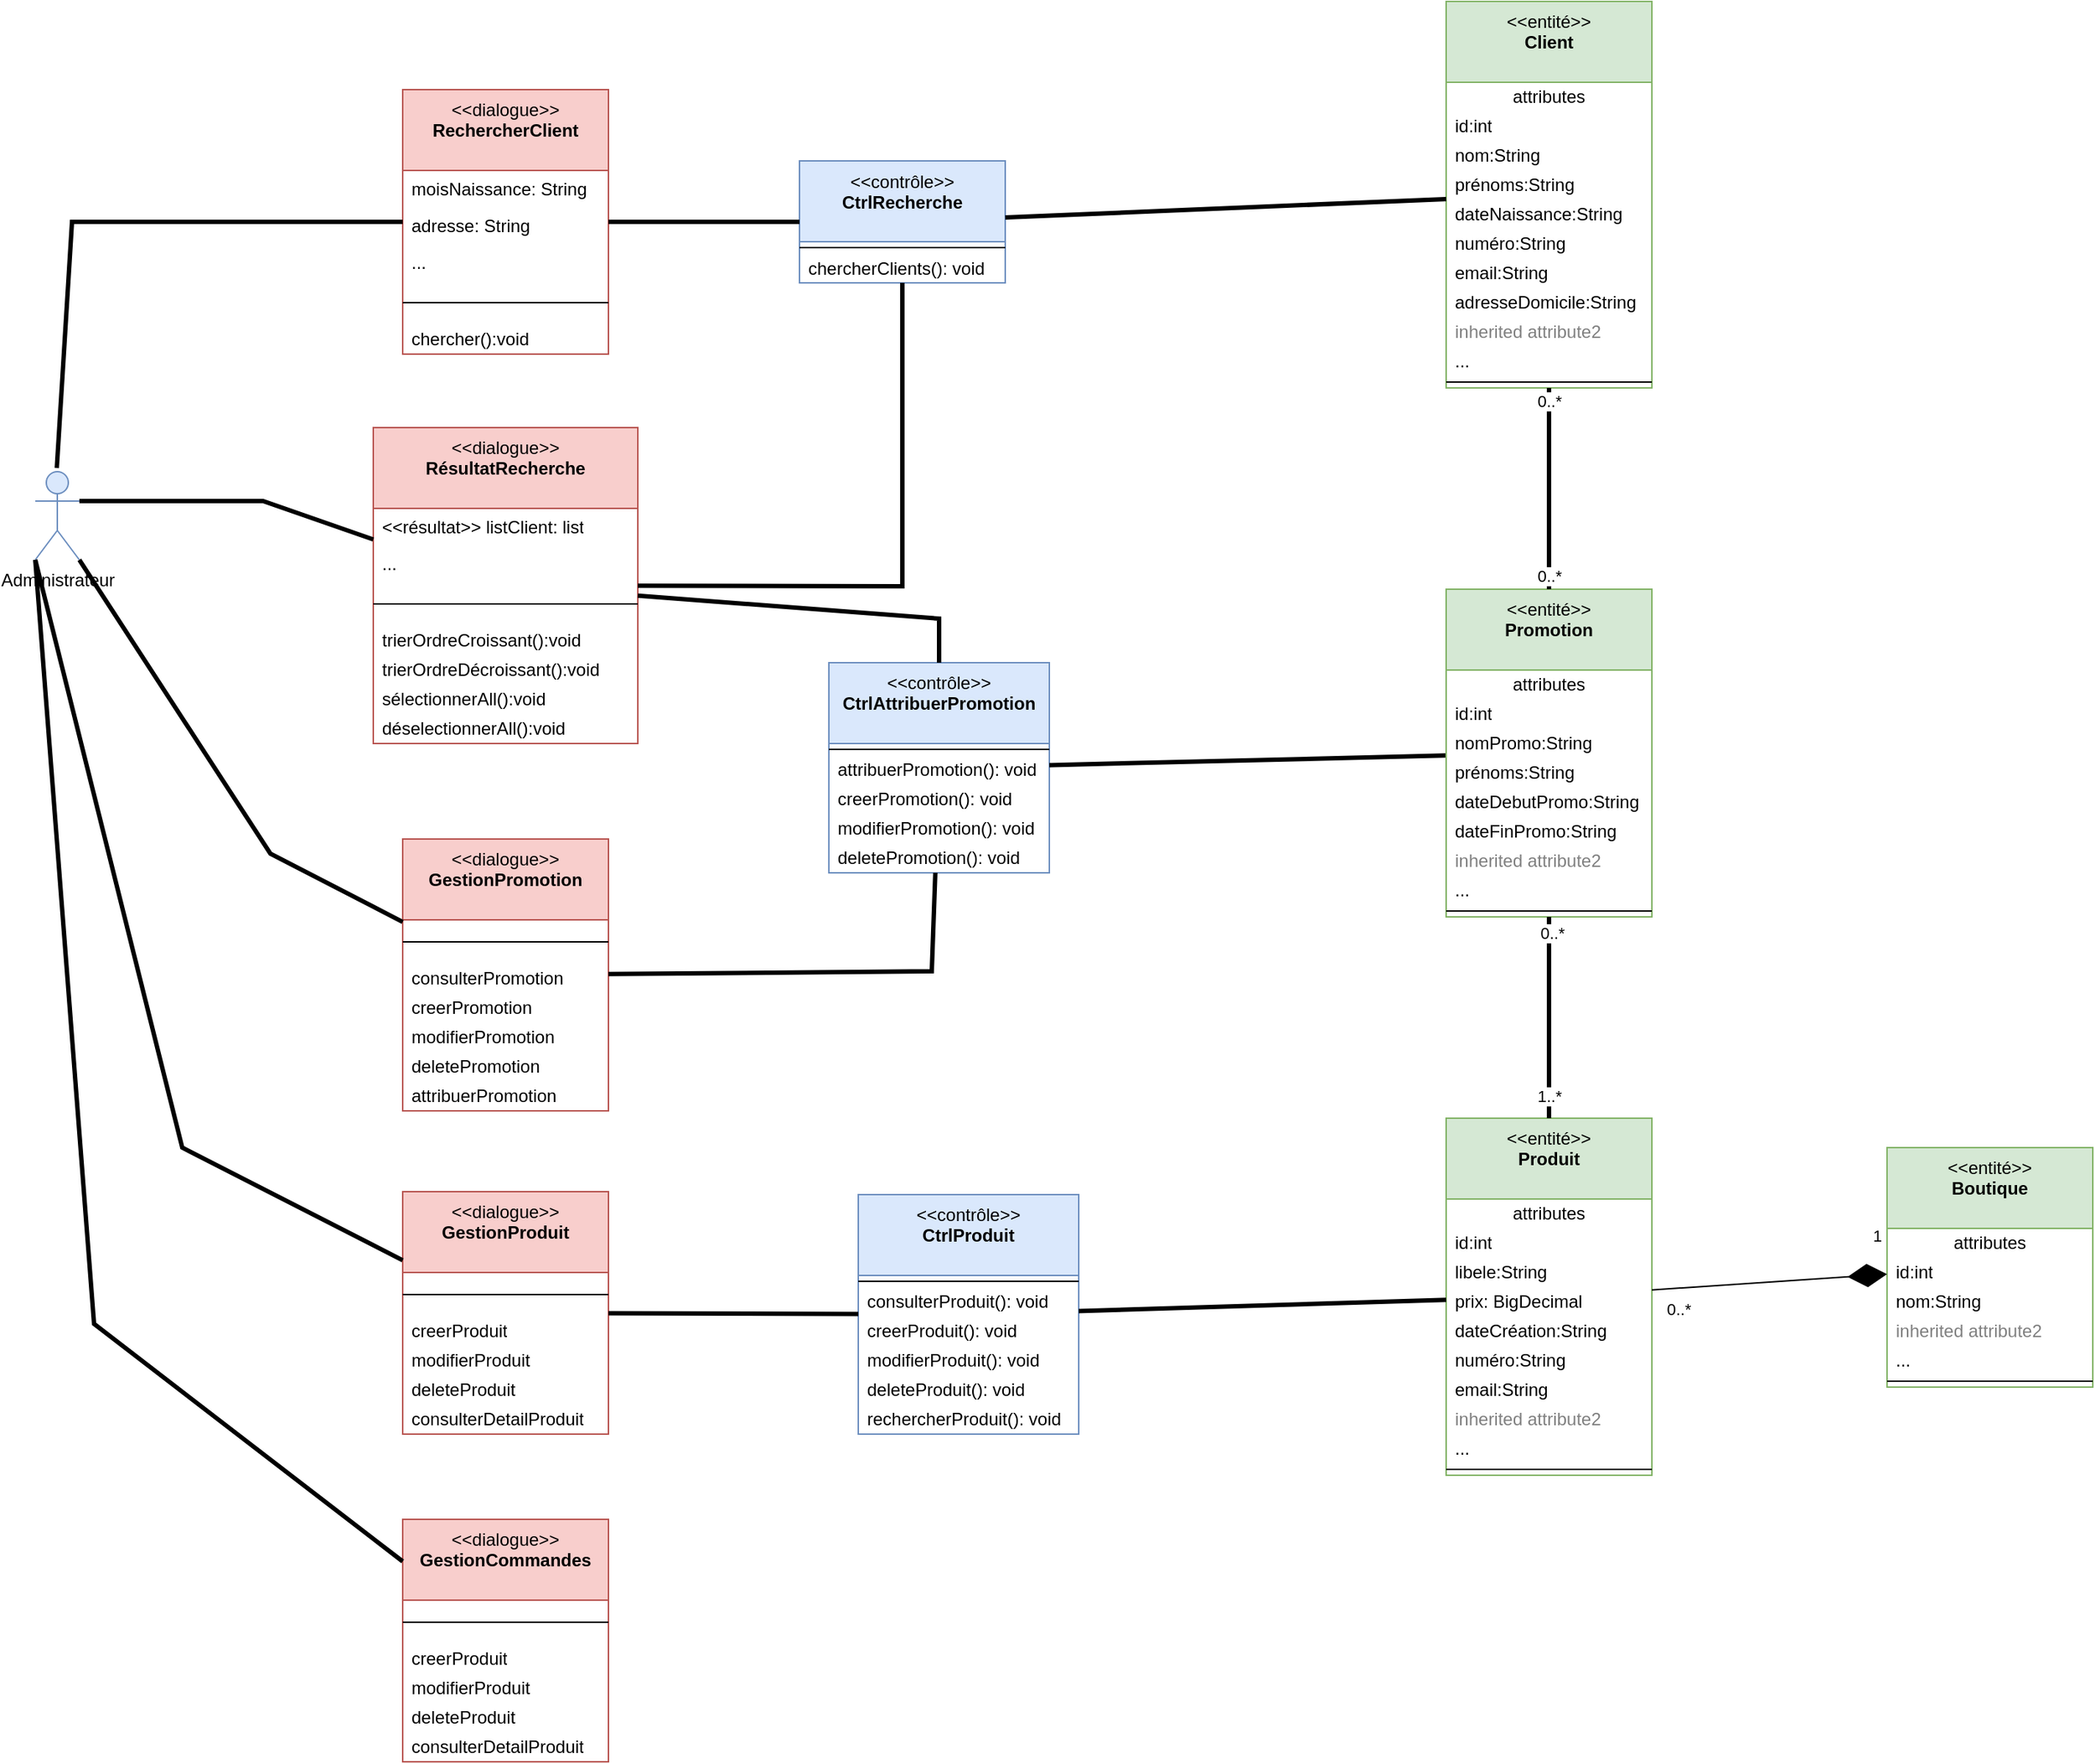 <mxfile version="21.6.6" type="github">
  <diagram name="Page-1" id="ahY943-MPQnTFEPD0U1o">
    <mxGraphModel dx="1593" dy="966" grid="1" gridSize="10" guides="1" tooltips="1" connect="1" arrows="1" fold="1" page="1" pageScale="1" pageWidth="827" pageHeight="1169" math="0" shadow="0">
      <root>
        <mxCell id="0" />
        <mxCell id="1" parent="0" />
        <mxCell id="AcG3rtJJ_x_8f-vEFw6x-4" value="Administrateur" style="shape=umlActor;verticalLabelPosition=bottom;verticalAlign=top;html=1;fillColor=#dae8fc;strokeColor=#6c8ebf;" vertex="1" parent="1">
          <mxGeometry x="30" y="360" width="30" height="60" as="geometry" />
        </mxCell>
        <mxCell id="AcG3rtJJ_x_8f-vEFw6x-19" value="&amp;lt;&amp;lt;dialogue&amp;gt;&amp;gt;&lt;br&gt;&lt;b&gt;RechercherClient&lt;/b&gt;" style="swimlane;fontStyle=0;align=center;verticalAlign=top;childLayout=stackLayout;horizontal=1;startSize=55;horizontalStack=0;resizeParent=1;resizeParentMax=0;resizeLast=0;collapsible=0;marginBottom=0;html=1;whiteSpace=wrap;fillColor=#f8cecc;strokeColor=#b85450;" vertex="1" parent="1">
          <mxGeometry x="280" y="100" width="140" height="180" as="geometry" />
        </mxCell>
        <mxCell id="AcG3rtJJ_x_8f-vEFw6x-21" value="moisNaissance: String" style="text;html=1;strokeColor=none;fillColor=none;align=left;verticalAlign=middle;spacingLeft=4;spacingRight=4;overflow=hidden;rotatable=0;points=[[0,0.5],[1,0.5]];portConstraint=eastwest;whiteSpace=wrap;" vertex="1" parent="AcG3rtJJ_x_8f-vEFw6x-19">
          <mxGeometry y="55" width="140" height="25" as="geometry" />
        </mxCell>
        <mxCell id="AcG3rtJJ_x_8f-vEFw6x-30" value="adresse: String" style="text;html=1;strokeColor=none;fillColor=none;align=left;verticalAlign=middle;spacingLeft=4;spacingRight=4;overflow=hidden;rotatable=0;points=[[0,0.5],[1,0.5]];portConstraint=eastwest;whiteSpace=wrap;" vertex="1" parent="AcG3rtJJ_x_8f-vEFw6x-19">
          <mxGeometry y="80" width="140" height="25" as="geometry" />
        </mxCell>
        <mxCell id="AcG3rtJJ_x_8f-vEFw6x-31" value="..." style="text;html=1;strokeColor=none;fillColor=none;align=left;verticalAlign=middle;spacingLeft=4;spacingRight=4;overflow=hidden;rotatable=0;points=[[0,0.5],[1,0.5]];portConstraint=eastwest;whiteSpace=wrap;" vertex="1" parent="AcG3rtJJ_x_8f-vEFw6x-19">
          <mxGeometry y="105" width="140" height="25" as="geometry" />
        </mxCell>
        <mxCell id="AcG3rtJJ_x_8f-vEFw6x-24" value="" style="line;strokeWidth=1;fillColor=none;align=left;verticalAlign=middle;spacingTop=-1;spacingLeft=3;spacingRight=3;rotatable=0;labelPosition=right;points=[];portConstraint=eastwest;" vertex="1" parent="AcG3rtJJ_x_8f-vEFw6x-19">
          <mxGeometry y="130" width="140" height="30" as="geometry" />
        </mxCell>
        <mxCell id="AcG3rtJJ_x_8f-vEFw6x-26" value="chercher():void" style="text;html=1;strokeColor=none;fillColor=none;align=left;verticalAlign=middle;spacingLeft=4;spacingRight=4;overflow=hidden;rotatable=0;points=[[0,0.5],[1,0.5]];portConstraint=eastwest;whiteSpace=wrap;" vertex="1" parent="AcG3rtJJ_x_8f-vEFw6x-19">
          <mxGeometry y="160" width="140" height="20" as="geometry" />
        </mxCell>
        <mxCell id="AcG3rtJJ_x_8f-vEFw6x-33" value="&amp;lt;&amp;lt;dialogue&amp;gt;&amp;gt;&lt;br&gt;&lt;b&gt;RésultatRecherche&lt;/b&gt;" style="swimlane;fontStyle=0;align=center;verticalAlign=top;childLayout=stackLayout;horizontal=1;startSize=55;horizontalStack=0;resizeParent=1;resizeParentMax=0;resizeLast=0;collapsible=0;marginBottom=0;html=1;whiteSpace=wrap;fillColor=#f8cecc;strokeColor=#b85450;" vertex="1" parent="1">
          <mxGeometry x="260" y="330" width="180" height="215" as="geometry" />
        </mxCell>
        <mxCell id="AcG3rtJJ_x_8f-vEFw6x-34" value="&amp;lt;&amp;lt;résultat&amp;gt;&amp;gt; listClient: list" style="text;html=1;strokeColor=none;fillColor=none;align=left;verticalAlign=middle;spacingLeft=4;spacingRight=4;overflow=hidden;rotatable=0;points=[[0,0.5],[1,0.5]];portConstraint=eastwest;whiteSpace=wrap;" vertex="1" parent="AcG3rtJJ_x_8f-vEFw6x-33">
          <mxGeometry y="55" width="180" height="25" as="geometry" />
        </mxCell>
        <mxCell id="AcG3rtJJ_x_8f-vEFw6x-36" value="..." style="text;html=1;strokeColor=none;fillColor=none;align=left;verticalAlign=middle;spacingLeft=4;spacingRight=4;overflow=hidden;rotatable=0;points=[[0,0.5],[1,0.5]];portConstraint=eastwest;whiteSpace=wrap;" vertex="1" parent="AcG3rtJJ_x_8f-vEFw6x-33">
          <mxGeometry y="80" width="180" height="25" as="geometry" />
        </mxCell>
        <mxCell id="AcG3rtJJ_x_8f-vEFw6x-37" value="" style="line;strokeWidth=1;fillColor=none;align=left;verticalAlign=middle;spacingTop=-1;spacingLeft=3;spacingRight=3;rotatable=0;labelPosition=right;points=[];portConstraint=eastwest;" vertex="1" parent="AcG3rtJJ_x_8f-vEFw6x-33">
          <mxGeometry y="105" width="180" height="30" as="geometry" />
        </mxCell>
        <mxCell id="AcG3rtJJ_x_8f-vEFw6x-38" value="trierOrdreCroissant():void" style="text;html=1;strokeColor=none;fillColor=none;align=left;verticalAlign=middle;spacingLeft=4;spacingRight=4;overflow=hidden;rotatable=0;points=[[0,0.5],[1,0.5]];portConstraint=eastwest;whiteSpace=wrap;" vertex="1" parent="AcG3rtJJ_x_8f-vEFw6x-33">
          <mxGeometry y="135" width="180" height="20" as="geometry" />
        </mxCell>
        <mxCell id="AcG3rtJJ_x_8f-vEFw6x-40" value="trierOrdreDécroissant():void" style="text;html=1;strokeColor=none;fillColor=none;align=left;verticalAlign=middle;spacingLeft=4;spacingRight=4;overflow=hidden;rotatable=0;points=[[0,0.5],[1,0.5]];portConstraint=eastwest;whiteSpace=wrap;" vertex="1" parent="AcG3rtJJ_x_8f-vEFw6x-33">
          <mxGeometry y="155" width="180" height="20" as="geometry" />
        </mxCell>
        <mxCell id="AcG3rtJJ_x_8f-vEFw6x-41" value="sélectionnerAll():void" style="text;html=1;strokeColor=none;fillColor=none;align=left;verticalAlign=middle;spacingLeft=4;spacingRight=4;overflow=hidden;rotatable=0;points=[[0,0.5],[1,0.5]];portConstraint=eastwest;whiteSpace=wrap;" vertex="1" parent="AcG3rtJJ_x_8f-vEFw6x-33">
          <mxGeometry y="175" width="180" height="20" as="geometry" />
        </mxCell>
        <mxCell id="AcG3rtJJ_x_8f-vEFw6x-42" value="déselectionnerAll():void" style="text;html=1;strokeColor=none;fillColor=none;align=left;verticalAlign=middle;spacingLeft=4;spacingRight=4;overflow=hidden;rotatable=0;points=[[0,0.5],[1,0.5]];portConstraint=eastwest;whiteSpace=wrap;" vertex="1" parent="AcG3rtJJ_x_8f-vEFw6x-33">
          <mxGeometry y="195" width="180" height="20" as="geometry" />
        </mxCell>
        <mxCell id="AcG3rtJJ_x_8f-vEFw6x-43" value="&amp;lt;&amp;lt;contrôle&amp;gt;&amp;gt;&lt;br&gt;&lt;b&gt;CtrlRecherche&lt;/b&gt;" style="swimlane;fontStyle=0;align=center;verticalAlign=top;childLayout=stackLayout;horizontal=1;startSize=55;horizontalStack=0;resizeParent=1;resizeParentMax=0;resizeLast=0;collapsible=0;marginBottom=0;html=1;whiteSpace=wrap;fillColor=#dae8fc;strokeColor=#6c8ebf;" vertex="1" parent="1">
          <mxGeometry x="550" y="148.5" width="140" height="83" as="geometry" />
        </mxCell>
        <mxCell id="AcG3rtJJ_x_8f-vEFw6x-48" value="" style="line;strokeWidth=1;fillColor=none;align=left;verticalAlign=middle;spacingTop=-1;spacingLeft=3;spacingRight=3;rotatable=0;labelPosition=right;points=[];portConstraint=eastwest;" vertex="1" parent="AcG3rtJJ_x_8f-vEFw6x-43">
          <mxGeometry y="55" width="140" height="8" as="geometry" />
        </mxCell>
        <mxCell id="AcG3rtJJ_x_8f-vEFw6x-50" value="chercherClients(): void" style="text;html=1;strokeColor=none;fillColor=none;align=left;verticalAlign=middle;spacingLeft=4;spacingRight=4;overflow=hidden;rotatable=0;points=[[0,0.5],[1,0.5]];portConstraint=eastwest;whiteSpace=wrap;" vertex="1" parent="AcG3rtJJ_x_8f-vEFw6x-43">
          <mxGeometry y="63" width="140" height="20" as="geometry" />
        </mxCell>
        <mxCell id="AcG3rtJJ_x_8f-vEFw6x-53" value="" style="endArrow=none;startArrow=none;endFill=0;startFill=0;endSize=8;html=1;verticalAlign=bottom;labelBackgroundColor=none;strokeWidth=3;rounded=0;exitX=1;exitY=0.333;exitDx=0;exitDy=0;exitPerimeter=0;" edge="1" parent="1" source="AcG3rtJJ_x_8f-vEFw6x-4" target="AcG3rtJJ_x_8f-vEFw6x-33">
          <mxGeometry width="160" relative="1" as="geometry">
            <mxPoint x="70" y="390" as="sourcePoint" />
            <mxPoint x="275" y="398.75" as="targetPoint" />
            <Array as="points">
              <mxPoint x="185" y="380" />
            </Array>
          </mxGeometry>
        </mxCell>
        <mxCell id="AcG3rtJJ_x_8f-vEFw6x-54" value="" style="endArrow=none;startArrow=none;endFill=0;startFill=0;endSize=8;html=1;verticalAlign=bottom;labelBackgroundColor=none;strokeWidth=3;rounded=0;exitX=0.488;exitY=-0.042;exitDx=0;exitDy=0;exitPerimeter=0;" edge="1" parent="1" source="AcG3rtJJ_x_8f-vEFw6x-4" target="AcG3rtJJ_x_8f-vEFw6x-19">
          <mxGeometry width="160" relative="1" as="geometry">
            <mxPoint x="100" y="340" as="sourcePoint" />
            <mxPoint x="260" y="340" as="targetPoint" />
            <Array as="points">
              <mxPoint x="55" y="190" />
            </Array>
          </mxGeometry>
        </mxCell>
        <mxCell id="AcG3rtJJ_x_8f-vEFw6x-55" value="" style="endArrow=none;startArrow=none;endFill=0;startFill=0;endSize=8;html=1;verticalAlign=bottom;labelBackgroundColor=none;strokeWidth=3;rounded=0;" edge="1" parent="1" source="AcG3rtJJ_x_8f-vEFw6x-19" target="AcG3rtJJ_x_8f-vEFw6x-43">
          <mxGeometry width="160" relative="1" as="geometry">
            <mxPoint x="450" y="330" as="sourcePoint" />
            <mxPoint x="610" y="330" as="targetPoint" />
          </mxGeometry>
        </mxCell>
        <mxCell id="AcG3rtJJ_x_8f-vEFw6x-57" value="&amp;lt;&amp;lt;entité&amp;gt;&amp;gt;&lt;br&gt;&lt;b&gt;Client&lt;/b&gt;" style="swimlane;fontStyle=0;align=center;verticalAlign=top;childLayout=stackLayout;horizontal=1;startSize=55;horizontalStack=0;resizeParent=1;resizeParentMax=0;resizeLast=0;collapsible=0;marginBottom=0;html=1;whiteSpace=wrap;fillColor=#d5e8d4;strokeColor=#82b366;" vertex="1" parent="1">
          <mxGeometry x="990" y="40" width="140" height="263" as="geometry" />
        </mxCell>
        <mxCell id="AcG3rtJJ_x_8f-vEFw6x-58" value="attributes" style="text;html=1;strokeColor=none;fillColor=none;align=center;verticalAlign=middle;spacingLeft=4;spacingRight=4;overflow=hidden;rotatable=0;points=[[0,0.5],[1,0.5]];portConstraint=eastwest;whiteSpace=wrap;" vertex="1" parent="AcG3rtJJ_x_8f-vEFw6x-57">
          <mxGeometry y="55" width="140" height="20" as="geometry" />
        </mxCell>
        <mxCell id="AcG3rtJJ_x_8f-vEFw6x-59" value="id:int" style="text;html=1;strokeColor=none;fillColor=none;align=left;verticalAlign=middle;spacingLeft=4;spacingRight=4;overflow=hidden;rotatable=0;points=[[0,0.5],[1,0.5]];portConstraint=eastwest;whiteSpace=wrap;" vertex="1" parent="AcG3rtJJ_x_8f-vEFw6x-57">
          <mxGeometry y="75" width="140" height="20" as="geometry" />
        </mxCell>
        <mxCell id="AcG3rtJJ_x_8f-vEFw6x-67" value="nom:String" style="text;html=1;strokeColor=none;fillColor=none;align=left;verticalAlign=middle;spacingLeft=4;spacingRight=4;overflow=hidden;rotatable=0;points=[[0,0.5],[1,0.5]];portConstraint=eastwest;whiteSpace=wrap;" vertex="1" parent="AcG3rtJJ_x_8f-vEFw6x-57">
          <mxGeometry y="95" width="140" height="20" as="geometry" />
        </mxCell>
        <mxCell id="AcG3rtJJ_x_8f-vEFw6x-65" value="prénoms:String" style="text;html=1;strokeColor=none;fillColor=none;align=left;verticalAlign=middle;spacingLeft=4;spacingRight=4;overflow=hidden;rotatable=0;points=[[0,0.5],[1,0.5]];portConstraint=eastwest;whiteSpace=wrap;" vertex="1" parent="AcG3rtJJ_x_8f-vEFw6x-57">
          <mxGeometry y="115" width="140" height="20" as="geometry" />
        </mxCell>
        <mxCell id="AcG3rtJJ_x_8f-vEFw6x-66" value="dateNaissance:String" style="text;html=1;strokeColor=none;fillColor=none;align=left;verticalAlign=middle;spacingLeft=4;spacingRight=4;overflow=hidden;rotatable=0;points=[[0,0.5],[1,0.5]];portConstraint=eastwest;whiteSpace=wrap;" vertex="1" parent="AcG3rtJJ_x_8f-vEFw6x-57">
          <mxGeometry y="135" width="140" height="20" as="geometry" />
        </mxCell>
        <mxCell id="AcG3rtJJ_x_8f-vEFw6x-68" value="numéro:String" style="text;html=1;strokeColor=none;fillColor=none;align=left;verticalAlign=middle;spacingLeft=4;spacingRight=4;overflow=hidden;rotatable=0;points=[[0,0.5],[1,0.5]];portConstraint=eastwest;whiteSpace=wrap;" vertex="1" parent="AcG3rtJJ_x_8f-vEFw6x-57">
          <mxGeometry y="155" width="140" height="20" as="geometry" />
        </mxCell>
        <mxCell id="AcG3rtJJ_x_8f-vEFw6x-69" value="email:String" style="text;html=1;strokeColor=none;fillColor=none;align=left;verticalAlign=middle;spacingLeft=4;spacingRight=4;overflow=hidden;rotatable=0;points=[[0,0.5],[1,0.5]];portConstraint=eastwest;whiteSpace=wrap;" vertex="1" parent="AcG3rtJJ_x_8f-vEFw6x-57">
          <mxGeometry y="175" width="140" height="20" as="geometry" />
        </mxCell>
        <mxCell id="AcG3rtJJ_x_8f-vEFw6x-151" value="adresseDomicile:String" style="text;html=1;strokeColor=none;fillColor=none;align=left;verticalAlign=middle;spacingLeft=4;spacingRight=4;overflow=hidden;rotatable=0;points=[[0,0.5],[1,0.5]];portConstraint=eastwest;whiteSpace=wrap;" vertex="1" parent="AcG3rtJJ_x_8f-vEFw6x-57">
          <mxGeometry y="195" width="140" height="20" as="geometry" />
        </mxCell>
        <mxCell id="AcG3rtJJ_x_8f-vEFw6x-60" value="inherited attribute2" style="text;html=1;strokeColor=none;fillColor=none;align=left;verticalAlign=middle;spacingLeft=4;spacingRight=4;overflow=hidden;rotatable=0;points=[[0,0.5],[1,0.5]];portConstraint=eastwest;fontColor=#808080;whiteSpace=wrap;" vertex="1" parent="AcG3rtJJ_x_8f-vEFw6x-57">
          <mxGeometry y="215" width="140" height="20" as="geometry" />
        </mxCell>
        <mxCell id="AcG3rtJJ_x_8f-vEFw6x-61" value="..." style="text;html=1;strokeColor=none;fillColor=none;align=left;verticalAlign=middle;spacingLeft=4;spacingRight=4;overflow=hidden;rotatable=0;points=[[0,0.5],[1,0.5]];portConstraint=eastwest;whiteSpace=wrap;" vertex="1" parent="AcG3rtJJ_x_8f-vEFw6x-57">
          <mxGeometry y="235" width="140" height="20" as="geometry" />
        </mxCell>
        <mxCell id="AcG3rtJJ_x_8f-vEFw6x-62" value="" style="line;strokeWidth=1;fillColor=none;align=left;verticalAlign=middle;spacingTop=-1;spacingLeft=3;spacingRight=3;rotatable=0;labelPosition=right;points=[];portConstraint=eastwest;" vertex="1" parent="AcG3rtJJ_x_8f-vEFw6x-57">
          <mxGeometry y="255" width="140" height="8" as="geometry" />
        </mxCell>
        <mxCell id="AcG3rtJJ_x_8f-vEFw6x-70" value="" style="endArrow=none;startArrow=none;endFill=0;startFill=0;endSize=8;html=1;verticalAlign=bottom;labelBackgroundColor=none;strokeWidth=3;rounded=0;" edge="1" parent="1" source="AcG3rtJJ_x_8f-vEFw6x-43" target="AcG3rtJJ_x_8f-vEFw6x-57">
          <mxGeometry width="160" relative="1" as="geometry">
            <mxPoint x="540" y="290" as="sourcePoint" />
            <mxPoint x="700" y="290" as="targetPoint" />
          </mxGeometry>
        </mxCell>
        <mxCell id="AcG3rtJJ_x_8f-vEFw6x-84" value="" style="endArrow=none;startArrow=none;endFill=0;startFill=0;endSize=8;html=1;verticalAlign=bottom;labelBackgroundColor=none;strokeWidth=3;rounded=0;" edge="1" parent="1" source="AcG3rtJJ_x_8f-vEFw6x-33" target="AcG3rtJJ_x_8f-vEFw6x-43">
          <mxGeometry width="160" relative="1" as="geometry">
            <mxPoint x="540" y="290" as="sourcePoint" />
            <mxPoint x="700" y="290" as="targetPoint" />
            <Array as="points">
              <mxPoint x="620" y="438" />
            </Array>
          </mxGeometry>
        </mxCell>
        <mxCell id="AcG3rtJJ_x_8f-vEFw6x-85" value="&amp;lt;&amp;lt;contrôle&amp;gt;&amp;gt;&lt;br&gt;&lt;b&gt;CtrlAttribuerPromotion&lt;/b&gt;" style="swimlane;fontStyle=0;align=center;verticalAlign=top;childLayout=stackLayout;horizontal=1;startSize=55;horizontalStack=0;resizeParent=1;resizeParentMax=0;resizeLast=0;collapsible=0;marginBottom=0;html=1;whiteSpace=wrap;fillColor=#dae8fc;strokeColor=#6c8ebf;" vertex="1" parent="1">
          <mxGeometry x="570" y="490" width="150" height="143" as="geometry" />
        </mxCell>
        <mxCell id="AcG3rtJJ_x_8f-vEFw6x-86" value="" style="line;strokeWidth=1;fillColor=none;align=left;verticalAlign=middle;spacingTop=-1;spacingLeft=3;spacingRight=3;rotatable=0;labelPosition=right;points=[];portConstraint=eastwest;" vertex="1" parent="AcG3rtJJ_x_8f-vEFw6x-85">
          <mxGeometry y="55" width="150" height="8" as="geometry" />
        </mxCell>
        <mxCell id="AcG3rtJJ_x_8f-vEFw6x-87" value="attribuerPromotion(): void" style="text;html=1;strokeColor=none;fillColor=none;align=left;verticalAlign=middle;spacingLeft=4;spacingRight=4;overflow=hidden;rotatable=0;points=[[0,0.5],[1,0.5]];portConstraint=eastwest;whiteSpace=wrap;" vertex="1" parent="AcG3rtJJ_x_8f-vEFw6x-85">
          <mxGeometry y="63" width="150" height="20" as="geometry" />
        </mxCell>
        <mxCell id="AcG3rtJJ_x_8f-vEFw6x-97" value="creerPromotion(): void" style="text;html=1;strokeColor=none;fillColor=none;align=left;verticalAlign=middle;spacingLeft=4;spacingRight=4;overflow=hidden;rotatable=0;points=[[0,0.5],[1,0.5]];portConstraint=eastwest;whiteSpace=wrap;" vertex="1" parent="AcG3rtJJ_x_8f-vEFw6x-85">
          <mxGeometry y="83" width="150" height="20" as="geometry" />
        </mxCell>
        <mxCell id="AcG3rtJJ_x_8f-vEFw6x-98" value="modifierPromotion(): void" style="text;html=1;strokeColor=none;fillColor=none;align=left;verticalAlign=middle;spacingLeft=4;spacingRight=4;overflow=hidden;rotatable=0;points=[[0,0.5],[1,0.5]];portConstraint=eastwest;whiteSpace=wrap;" vertex="1" parent="AcG3rtJJ_x_8f-vEFw6x-85">
          <mxGeometry y="103" width="150" height="20" as="geometry" />
        </mxCell>
        <mxCell id="AcG3rtJJ_x_8f-vEFw6x-99" value="deletePromotion(): void" style="text;html=1;strokeColor=none;fillColor=none;align=left;verticalAlign=middle;spacingLeft=4;spacingRight=4;overflow=hidden;rotatable=0;points=[[0,0.5],[1,0.5]];portConstraint=eastwest;whiteSpace=wrap;" vertex="1" parent="AcG3rtJJ_x_8f-vEFw6x-85">
          <mxGeometry y="123" width="150" height="20" as="geometry" />
        </mxCell>
        <mxCell id="AcG3rtJJ_x_8f-vEFw6x-88" value="" style="endArrow=none;startArrow=none;endFill=0;startFill=0;endSize=8;html=1;verticalAlign=bottom;labelBackgroundColor=none;strokeWidth=3;rounded=0;" edge="1" parent="1" source="AcG3rtJJ_x_8f-vEFw6x-33" target="AcG3rtJJ_x_8f-vEFw6x-85">
          <mxGeometry width="160" relative="1" as="geometry">
            <mxPoint x="570" y="390" as="sourcePoint" />
            <mxPoint x="730" y="390" as="targetPoint" />
            <Array as="points">
              <mxPoint x="645" y="460" />
            </Array>
          </mxGeometry>
        </mxCell>
        <mxCell id="AcG3rtJJ_x_8f-vEFw6x-89" value="&amp;lt;&amp;lt;dialogue&amp;gt;&amp;gt;&lt;br&gt;&lt;b&gt;GestionPromotion&lt;/b&gt;" style="swimlane;fontStyle=0;align=center;verticalAlign=top;childLayout=stackLayout;horizontal=1;startSize=55;horizontalStack=0;resizeParent=1;resizeParentMax=0;resizeLast=0;collapsible=0;marginBottom=0;html=1;whiteSpace=wrap;fillColor=#f8cecc;strokeColor=#b85450;" vertex="1" parent="1">
          <mxGeometry x="280" y="610" width="140" height="185" as="geometry" />
        </mxCell>
        <mxCell id="AcG3rtJJ_x_8f-vEFw6x-93" value="" style="line;strokeWidth=1;fillColor=none;align=left;verticalAlign=middle;spacingTop=-1;spacingLeft=3;spacingRight=3;rotatable=0;labelPosition=right;points=[];portConstraint=eastwest;" vertex="1" parent="AcG3rtJJ_x_8f-vEFw6x-89">
          <mxGeometry y="55" width="140" height="30" as="geometry" />
        </mxCell>
        <mxCell id="AcG3rtJJ_x_8f-vEFw6x-168" value="consulterPromotion" style="text;html=1;strokeColor=none;fillColor=none;align=left;verticalAlign=middle;spacingLeft=4;spacingRight=4;overflow=hidden;rotatable=0;points=[[0,0.5],[1,0.5]];portConstraint=eastwest;whiteSpace=wrap;" vertex="1" parent="AcG3rtJJ_x_8f-vEFw6x-89">
          <mxGeometry y="85" width="140" height="20" as="geometry" />
        </mxCell>
        <mxCell id="AcG3rtJJ_x_8f-vEFw6x-130" value="creerPromotion" style="text;html=1;strokeColor=none;fillColor=none;align=left;verticalAlign=middle;spacingLeft=4;spacingRight=4;overflow=hidden;rotatable=0;points=[[0,0.5],[1,0.5]];portConstraint=eastwest;whiteSpace=wrap;" vertex="1" parent="AcG3rtJJ_x_8f-vEFw6x-89">
          <mxGeometry y="105" width="140" height="20" as="geometry" />
        </mxCell>
        <mxCell id="AcG3rtJJ_x_8f-vEFw6x-127" value="modifierPromotion" style="text;html=1;strokeColor=none;fillColor=none;align=left;verticalAlign=middle;spacingLeft=4;spacingRight=4;overflow=hidden;rotatable=0;points=[[0,0.5],[1,0.5]];portConstraint=eastwest;whiteSpace=wrap;" vertex="1" parent="AcG3rtJJ_x_8f-vEFw6x-89">
          <mxGeometry y="125" width="140" height="20" as="geometry" />
        </mxCell>
        <mxCell id="AcG3rtJJ_x_8f-vEFw6x-126" value="deletePromotion" style="text;html=1;strokeColor=none;fillColor=none;align=left;verticalAlign=middle;spacingLeft=4;spacingRight=4;overflow=hidden;rotatable=0;points=[[0,0.5],[1,0.5]];portConstraint=eastwest;whiteSpace=wrap;" vertex="1" parent="AcG3rtJJ_x_8f-vEFw6x-89">
          <mxGeometry y="145" width="140" height="20" as="geometry" />
        </mxCell>
        <mxCell id="AcG3rtJJ_x_8f-vEFw6x-128" value="attribuerPromotion" style="text;html=1;strokeColor=none;fillColor=none;align=left;verticalAlign=middle;spacingLeft=4;spacingRight=4;overflow=hidden;rotatable=0;points=[[0,0.5],[1,0.5]];portConstraint=eastwest;whiteSpace=wrap;" vertex="1" parent="AcG3rtJJ_x_8f-vEFw6x-89">
          <mxGeometry y="165" width="140" height="20" as="geometry" />
        </mxCell>
        <mxCell id="AcG3rtJJ_x_8f-vEFw6x-95" value="" style="endArrow=none;startArrow=none;endFill=0;startFill=0;endSize=8;html=1;verticalAlign=bottom;labelBackgroundColor=none;strokeWidth=3;rounded=0;exitX=1;exitY=1;exitDx=0;exitDy=0;exitPerimeter=0;" edge="1" parent="1" source="AcG3rtJJ_x_8f-vEFw6x-4" target="AcG3rtJJ_x_8f-vEFw6x-89">
          <mxGeometry width="160" relative="1" as="geometry">
            <mxPoint x="80" y="650" as="sourcePoint" />
            <mxPoint x="240" y="650" as="targetPoint" />
            <Array as="points">
              <mxPoint x="190" y="620" />
            </Array>
          </mxGeometry>
        </mxCell>
        <mxCell id="AcG3rtJJ_x_8f-vEFw6x-96" value="" style="endArrow=none;startArrow=none;endFill=0;startFill=0;endSize=8;html=1;verticalAlign=bottom;labelBackgroundColor=none;strokeWidth=3;rounded=0;" edge="1" parent="1" source="AcG3rtJJ_x_8f-vEFw6x-89" target="AcG3rtJJ_x_8f-vEFw6x-85">
          <mxGeometry width="160" relative="1" as="geometry">
            <mxPoint x="480" y="500" as="sourcePoint" />
            <mxPoint x="640" y="500" as="targetPoint" />
            <Array as="points">
              <mxPoint x="640" y="700" />
            </Array>
          </mxGeometry>
        </mxCell>
        <mxCell id="AcG3rtJJ_x_8f-vEFw6x-101" value="" style="endArrow=none;startArrow=none;endFill=0;startFill=0;endSize=8;html=1;verticalAlign=bottom;labelBackgroundColor=none;strokeWidth=3;rounded=0;" edge="1" parent="1" source="AcG3rtJJ_x_8f-vEFw6x-85" target="AcG3rtJJ_x_8f-vEFw6x-102">
          <mxGeometry width="160" relative="1" as="geometry">
            <mxPoint x="710" y="480" as="sourcePoint" />
            <mxPoint x="870" y="480" as="targetPoint" />
          </mxGeometry>
        </mxCell>
        <mxCell id="AcG3rtJJ_x_8f-vEFw6x-102" value="&amp;lt;&amp;lt;entité&amp;gt;&amp;gt;&lt;br&gt;&lt;b&gt;Promotion&lt;/b&gt;" style="swimlane;fontStyle=0;align=center;verticalAlign=top;childLayout=stackLayout;horizontal=1;startSize=55;horizontalStack=0;resizeParent=1;resizeParentMax=0;resizeLast=0;collapsible=0;marginBottom=0;html=1;whiteSpace=wrap;fillColor=#d5e8d4;strokeColor=#82b366;" vertex="1" parent="1">
          <mxGeometry x="990" y="440" width="140" height="223" as="geometry" />
        </mxCell>
        <mxCell id="AcG3rtJJ_x_8f-vEFw6x-103" value="attributes" style="text;html=1;strokeColor=none;fillColor=none;align=center;verticalAlign=middle;spacingLeft=4;spacingRight=4;overflow=hidden;rotatable=0;points=[[0,0.5],[1,0.5]];portConstraint=eastwest;whiteSpace=wrap;" vertex="1" parent="AcG3rtJJ_x_8f-vEFw6x-102">
          <mxGeometry y="55" width="140" height="20" as="geometry" />
        </mxCell>
        <mxCell id="AcG3rtJJ_x_8f-vEFw6x-104" value="id:int" style="text;html=1;strokeColor=none;fillColor=none;align=left;verticalAlign=middle;spacingLeft=4;spacingRight=4;overflow=hidden;rotatable=0;points=[[0,0.5],[1,0.5]];portConstraint=eastwest;whiteSpace=wrap;" vertex="1" parent="AcG3rtJJ_x_8f-vEFw6x-102">
          <mxGeometry y="75" width="140" height="20" as="geometry" />
        </mxCell>
        <mxCell id="AcG3rtJJ_x_8f-vEFw6x-105" value="nomPromo:String" style="text;html=1;strokeColor=none;fillColor=none;align=left;verticalAlign=middle;spacingLeft=4;spacingRight=4;overflow=hidden;rotatable=0;points=[[0,0.5],[1,0.5]];portConstraint=eastwest;whiteSpace=wrap;" vertex="1" parent="AcG3rtJJ_x_8f-vEFw6x-102">
          <mxGeometry y="95" width="140" height="20" as="geometry" />
        </mxCell>
        <mxCell id="AcG3rtJJ_x_8f-vEFw6x-106" value="prénoms:String" style="text;html=1;strokeColor=none;fillColor=none;align=left;verticalAlign=middle;spacingLeft=4;spacingRight=4;overflow=hidden;rotatable=0;points=[[0,0.5],[1,0.5]];portConstraint=eastwest;whiteSpace=wrap;" vertex="1" parent="AcG3rtJJ_x_8f-vEFw6x-102">
          <mxGeometry y="115" width="140" height="20" as="geometry" />
        </mxCell>
        <mxCell id="AcG3rtJJ_x_8f-vEFw6x-107" value="dateDebutPromo:String" style="text;html=1;strokeColor=none;fillColor=none;align=left;verticalAlign=middle;spacingLeft=4;spacingRight=4;overflow=hidden;rotatable=0;points=[[0,0.5],[1,0.5]];portConstraint=eastwest;whiteSpace=wrap;" vertex="1" parent="AcG3rtJJ_x_8f-vEFw6x-102">
          <mxGeometry y="135" width="140" height="20" as="geometry" />
        </mxCell>
        <mxCell id="AcG3rtJJ_x_8f-vEFw6x-108" value="dateFinPromo:String" style="text;html=1;strokeColor=none;fillColor=none;align=left;verticalAlign=middle;spacingLeft=4;spacingRight=4;overflow=hidden;rotatable=0;points=[[0,0.5],[1,0.5]];portConstraint=eastwest;whiteSpace=wrap;" vertex="1" parent="AcG3rtJJ_x_8f-vEFw6x-102">
          <mxGeometry y="155" width="140" height="20" as="geometry" />
        </mxCell>
        <mxCell id="AcG3rtJJ_x_8f-vEFw6x-110" value="inherited attribute2" style="text;html=1;strokeColor=none;fillColor=none;align=left;verticalAlign=middle;spacingLeft=4;spacingRight=4;overflow=hidden;rotatable=0;points=[[0,0.5],[1,0.5]];portConstraint=eastwest;fontColor=#808080;whiteSpace=wrap;" vertex="1" parent="AcG3rtJJ_x_8f-vEFw6x-102">
          <mxGeometry y="175" width="140" height="20" as="geometry" />
        </mxCell>
        <mxCell id="AcG3rtJJ_x_8f-vEFw6x-111" value="..." style="text;html=1;strokeColor=none;fillColor=none;align=left;verticalAlign=middle;spacingLeft=4;spacingRight=4;overflow=hidden;rotatable=0;points=[[0,0.5],[1,0.5]];portConstraint=eastwest;whiteSpace=wrap;" vertex="1" parent="AcG3rtJJ_x_8f-vEFw6x-102">
          <mxGeometry y="195" width="140" height="20" as="geometry" />
        </mxCell>
        <mxCell id="AcG3rtJJ_x_8f-vEFw6x-112" value="" style="line;strokeWidth=1;fillColor=none;align=left;verticalAlign=middle;spacingTop=-1;spacingLeft=3;spacingRight=3;rotatable=0;labelPosition=right;points=[];portConstraint=eastwest;" vertex="1" parent="AcG3rtJJ_x_8f-vEFw6x-102">
          <mxGeometry y="215" width="140" height="8" as="geometry" />
        </mxCell>
        <mxCell id="AcG3rtJJ_x_8f-vEFw6x-113" value="" style="endArrow=none;startArrow=none;endFill=0;startFill=0;endSize=8;html=1;verticalAlign=bottom;labelBackgroundColor=none;strokeWidth=3;rounded=0;" edge="1" parent="1" source="AcG3rtJJ_x_8f-vEFw6x-57" target="AcG3rtJJ_x_8f-vEFw6x-102">
          <mxGeometry width="160" relative="1" as="geometry">
            <mxPoint x="870" y="410" as="sourcePoint" />
            <mxPoint x="1030" y="410" as="targetPoint" />
          </mxGeometry>
        </mxCell>
        <mxCell id="AcG3rtJJ_x_8f-vEFw6x-156" value="0..*" style="edgeLabel;html=1;align=center;verticalAlign=middle;resizable=0;points=[];" vertex="1" connectable="0" parent="AcG3rtJJ_x_8f-vEFw6x-113">
          <mxGeometry x="-0.87" relative="1" as="geometry">
            <mxPoint as="offset" />
          </mxGeometry>
        </mxCell>
        <mxCell id="AcG3rtJJ_x_8f-vEFw6x-157" value="0..*" style="edgeLabel;html=1;align=center;verticalAlign=middle;resizable=0;points=[];" vertex="1" connectable="0" parent="AcG3rtJJ_x_8f-vEFw6x-113">
          <mxGeometry x="0.869" relative="1" as="geometry">
            <mxPoint as="offset" />
          </mxGeometry>
        </mxCell>
        <mxCell id="AcG3rtJJ_x_8f-vEFw6x-114" value="&amp;lt;&amp;lt;entité&amp;gt;&amp;gt;&lt;br&gt;&lt;b&gt;Produit&lt;/b&gt;" style="swimlane;fontStyle=0;align=center;verticalAlign=top;childLayout=stackLayout;horizontal=1;startSize=55;horizontalStack=0;resizeParent=1;resizeParentMax=0;resizeLast=0;collapsible=0;marginBottom=0;html=1;whiteSpace=wrap;fillColor=#d5e8d4;strokeColor=#82b366;" vertex="1" parent="1">
          <mxGeometry x="990" y="800" width="140" height="243" as="geometry" />
        </mxCell>
        <mxCell id="AcG3rtJJ_x_8f-vEFw6x-115" value="attributes" style="text;html=1;strokeColor=none;fillColor=none;align=center;verticalAlign=middle;spacingLeft=4;spacingRight=4;overflow=hidden;rotatable=0;points=[[0,0.5],[1,0.5]];portConstraint=eastwest;whiteSpace=wrap;" vertex="1" parent="AcG3rtJJ_x_8f-vEFw6x-114">
          <mxGeometry y="55" width="140" height="20" as="geometry" />
        </mxCell>
        <mxCell id="AcG3rtJJ_x_8f-vEFw6x-116" value="id:int" style="text;html=1;strokeColor=none;fillColor=none;align=left;verticalAlign=middle;spacingLeft=4;spacingRight=4;overflow=hidden;rotatable=0;points=[[0,0.5],[1,0.5]];portConstraint=eastwest;whiteSpace=wrap;" vertex="1" parent="AcG3rtJJ_x_8f-vEFw6x-114">
          <mxGeometry y="75" width="140" height="20" as="geometry" />
        </mxCell>
        <mxCell id="AcG3rtJJ_x_8f-vEFw6x-117" value="libele:String" style="text;html=1;strokeColor=none;fillColor=none;align=left;verticalAlign=middle;spacingLeft=4;spacingRight=4;overflow=hidden;rotatable=0;points=[[0,0.5],[1,0.5]];portConstraint=eastwest;whiteSpace=wrap;" vertex="1" parent="AcG3rtJJ_x_8f-vEFw6x-114">
          <mxGeometry y="95" width="140" height="20" as="geometry" />
        </mxCell>
        <mxCell id="AcG3rtJJ_x_8f-vEFw6x-118" value="prix: BigDecimal" style="text;html=1;strokeColor=none;fillColor=none;align=left;verticalAlign=middle;spacingLeft=4;spacingRight=4;overflow=hidden;rotatable=0;points=[[0,0.5],[1,0.5]];portConstraint=eastwest;whiteSpace=wrap;" vertex="1" parent="AcG3rtJJ_x_8f-vEFw6x-114">
          <mxGeometry y="115" width="140" height="20" as="geometry" />
        </mxCell>
        <mxCell id="AcG3rtJJ_x_8f-vEFw6x-119" value="dateCréation:String" style="text;html=1;strokeColor=none;fillColor=none;align=left;verticalAlign=middle;spacingLeft=4;spacingRight=4;overflow=hidden;rotatable=0;points=[[0,0.5],[1,0.5]];portConstraint=eastwest;whiteSpace=wrap;" vertex="1" parent="AcG3rtJJ_x_8f-vEFw6x-114">
          <mxGeometry y="135" width="140" height="20" as="geometry" />
        </mxCell>
        <mxCell id="AcG3rtJJ_x_8f-vEFw6x-120" value="numéro:String" style="text;html=1;strokeColor=none;fillColor=none;align=left;verticalAlign=middle;spacingLeft=4;spacingRight=4;overflow=hidden;rotatable=0;points=[[0,0.5],[1,0.5]];portConstraint=eastwest;whiteSpace=wrap;" vertex="1" parent="AcG3rtJJ_x_8f-vEFw6x-114">
          <mxGeometry y="155" width="140" height="20" as="geometry" />
        </mxCell>
        <mxCell id="AcG3rtJJ_x_8f-vEFw6x-121" value="email:String" style="text;html=1;strokeColor=none;fillColor=none;align=left;verticalAlign=middle;spacingLeft=4;spacingRight=4;overflow=hidden;rotatable=0;points=[[0,0.5],[1,0.5]];portConstraint=eastwest;whiteSpace=wrap;" vertex="1" parent="AcG3rtJJ_x_8f-vEFw6x-114">
          <mxGeometry y="175" width="140" height="20" as="geometry" />
        </mxCell>
        <mxCell id="AcG3rtJJ_x_8f-vEFw6x-122" value="inherited attribute2" style="text;html=1;strokeColor=none;fillColor=none;align=left;verticalAlign=middle;spacingLeft=4;spacingRight=4;overflow=hidden;rotatable=0;points=[[0,0.5],[1,0.5]];portConstraint=eastwest;fontColor=#808080;whiteSpace=wrap;" vertex="1" parent="AcG3rtJJ_x_8f-vEFw6x-114">
          <mxGeometry y="195" width="140" height="20" as="geometry" />
        </mxCell>
        <mxCell id="AcG3rtJJ_x_8f-vEFw6x-123" value="..." style="text;html=1;strokeColor=none;fillColor=none;align=left;verticalAlign=middle;spacingLeft=4;spacingRight=4;overflow=hidden;rotatable=0;points=[[0,0.5],[1,0.5]];portConstraint=eastwest;whiteSpace=wrap;" vertex="1" parent="AcG3rtJJ_x_8f-vEFw6x-114">
          <mxGeometry y="215" width="140" height="20" as="geometry" />
        </mxCell>
        <mxCell id="AcG3rtJJ_x_8f-vEFw6x-124" value="" style="line;strokeWidth=1;fillColor=none;align=left;verticalAlign=middle;spacingTop=-1;spacingLeft=3;spacingRight=3;rotatable=0;labelPosition=right;points=[];portConstraint=eastwest;" vertex="1" parent="AcG3rtJJ_x_8f-vEFw6x-114">
          <mxGeometry y="235" width="140" height="8" as="geometry" />
        </mxCell>
        <mxCell id="AcG3rtJJ_x_8f-vEFw6x-125" value="" style="endArrow=none;startArrow=none;endFill=0;startFill=0;endSize=8;html=1;verticalAlign=bottom;labelBackgroundColor=none;strokeWidth=3;rounded=0;" edge="1" parent="1" source="AcG3rtJJ_x_8f-vEFw6x-102" target="AcG3rtJJ_x_8f-vEFw6x-114">
          <mxGeometry width="160" relative="1" as="geometry">
            <mxPoint x="897" y="723" as="sourcePoint" />
            <mxPoint x="1127" y="550" as="targetPoint" />
          </mxGeometry>
        </mxCell>
        <mxCell id="AcG3rtJJ_x_8f-vEFw6x-158" value="1..*" style="edgeLabel;html=1;align=center;verticalAlign=middle;resizable=0;points=[];" vertex="1" connectable="0" parent="AcG3rtJJ_x_8f-vEFw6x-125">
          <mxGeometry x="0.772" relative="1" as="geometry">
            <mxPoint as="offset" />
          </mxGeometry>
        </mxCell>
        <mxCell id="AcG3rtJJ_x_8f-vEFw6x-159" value="0..*" style="edgeLabel;html=1;align=center;verticalAlign=middle;resizable=0;points=[];" vertex="1" connectable="0" parent="AcG3rtJJ_x_8f-vEFw6x-125">
          <mxGeometry x="-0.847" y="2" relative="1" as="geometry">
            <mxPoint as="offset" />
          </mxGeometry>
        </mxCell>
        <mxCell id="AcG3rtJJ_x_8f-vEFw6x-131" value="&amp;lt;&amp;lt;dialogue&amp;gt;&amp;gt;&lt;br&gt;&lt;b&gt;GestionProduit&lt;br&gt;&lt;/b&gt;" style="swimlane;fontStyle=0;align=center;verticalAlign=top;childLayout=stackLayout;horizontal=1;startSize=55;horizontalStack=0;resizeParent=1;resizeParentMax=0;resizeLast=0;collapsible=0;marginBottom=0;html=1;whiteSpace=wrap;fillColor=#f8cecc;strokeColor=#b85450;" vertex="1" parent="1">
          <mxGeometry x="280" y="850" width="140" height="165" as="geometry" />
        </mxCell>
        <mxCell id="AcG3rtJJ_x_8f-vEFw6x-132" value="" style="line;strokeWidth=1;fillColor=none;align=left;verticalAlign=middle;spacingTop=-1;spacingLeft=3;spacingRight=3;rotatable=0;labelPosition=right;points=[];portConstraint=eastwest;" vertex="1" parent="AcG3rtJJ_x_8f-vEFw6x-131">
          <mxGeometry y="55" width="140" height="30" as="geometry" />
        </mxCell>
        <mxCell id="AcG3rtJJ_x_8f-vEFw6x-133" value="creerProduit" style="text;html=1;strokeColor=none;fillColor=none;align=left;verticalAlign=middle;spacingLeft=4;spacingRight=4;overflow=hidden;rotatable=0;points=[[0,0.5],[1,0.5]];portConstraint=eastwest;whiteSpace=wrap;" vertex="1" parent="AcG3rtJJ_x_8f-vEFw6x-131">
          <mxGeometry y="85" width="140" height="20" as="geometry" />
        </mxCell>
        <mxCell id="AcG3rtJJ_x_8f-vEFw6x-134" value="modifierProduit" style="text;html=1;strokeColor=none;fillColor=none;align=left;verticalAlign=middle;spacingLeft=4;spacingRight=4;overflow=hidden;rotatable=0;points=[[0,0.5],[1,0.5]];portConstraint=eastwest;whiteSpace=wrap;" vertex="1" parent="AcG3rtJJ_x_8f-vEFw6x-131">
          <mxGeometry y="105" width="140" height="20" as="geometry" />
        </mxCell>
        <mxCell id="AcG3rtJJ_x_8f-vEFw6x-135" value="deleteProduit" style="text;html=1;strokeColor=none;fillColor=none;align=left;verticalAlign=middle;spacingLeft=4;spacingRight=4;overflow=hidden;rotatable=0;points=[[0,0.5],[1,0.5]];portConstraint=eastwest;whiteSpace=wrap;" vertex="1" parent="AcG3rtJJ_x_8f-vEFw6x-131">
          <mxGeometry y="125" width="140" height="20" as="geometry" />
        </mxCell>
        <mxCell id="AcG3rtJJ_x_8f-vEFw6x-136" value="consulterDetailProduit" style="text;html=1;strokeColor=none;fillColor=none;align=left;verticalAlign=middle;spacingLeft=4;spacingRight=4;overflow=hidden;rotatable=0;points=[[0,0.5],[1,0.5]];portConstraint=eastwest;whiteSpace=wrap;" vertex="1" parent="AcG3rtJJ_x_8f-vEFw6x-131">
          <mxGeometry y="145" width="140" height="20" as="geometry" />
        </mxCell>
        <mxCell id="AcG3rtJJ_x_8f-vEFw6x-137" value="" style="endArrow=none;startArrow=none;endFill=0;startFill=0;endSize=8;html=1;verticalAlign=bottom;labelBackgroundColor=none;strokeWidth=3;rounded=0;exitX=0;exitY=1;exitDx=0;exitDy=0;exitPerimeter=0;" edge="1" parent="1" source="AcG3rtJJ_x_8f-vEFw6x-4" target="AcG3rtJJ_x_8f-vEFw6x-131">
          <mxGeometry width="160" relative="1" as="geometry">
            <mxPoint x="-60" y="620" as="sourcePoint" />
            <mxPoint x="100" y="620" as="targetPoint" />
            <Array as="points">
              <mxPoint x="130" y="820" />
            </Array>
          </mxGeometry>
        </mxCell>
        <mxCell id="AcG3rtJJ_x_8f-vEFw6x-138" value="&amp;lt;&amp;lt;entité&amp;gt;&amp;gt;&lt;br&gt;&lt;b&gt;Boutique&lt;/b&gt;" style="swimlane;fontStyle=0;align=center;verticalAlign=top;childLayout=stackLayout;horizontal=1;startSize=55;horizontalStack=0;resizeParent=1;resizeParentMax=0;resizeLast=0;collapsible=0;marginBottom=0;html=1;whiteSpace=wrap;fillColor=#d5e8d4;strokeColor=#82b366;" vertex="1" parent="1">
          <mxGeometry x="1290" y="820" width="140" height="163" as="geometry" />
        </mxCell>
        <mxCell id="AcG3rtJJ_x_8f-vEFw6x-139" value="attributes" style="text;html=1;strokeColor=none;fillColor=none;align=center;verticalAlign=middle;spacingLeft=4;spacingRight=4;overflow=hidden;rotatable=0;points=[[0,0.5],[1,0.5]];portConstraint=eastwest;whiteSpace=wrap;" vertex="1" parent="AcG3rtJJ_x_8f-vEFw6x-138">
          <mxGeometry y="55" width="140" height="20" as="geometry" />
        </mxCell>
        <mxCell id="AcG3rtJJ_x_8f-vEFw6x-140" value="id:int" style="text;html=1;strokeColor=none;fillColor=none;align=left;verticalAlign=middle;spacingLeft=4;spacingRight=4;overflow=hidden;rotatable=0;points=[[0,0.5],[1,0.5]];portConstraint=eastwest;whiteSpace=wrap;" vertex="1" parent="AcG3rtJJ_x_8f-vEFw6x-138">
          <mxGeometry y="75" width="140" height="20" as="geometry" />
        </mxCell>
        <mxCell id="AcG3rtJJ_x_8f-vEFw6x-141" value="nom:String" style="text;html=1;strokeColor=none;fillColor=none;align=left;verticalAlign=middle;spacingLeft=4;spacingRight=4;overflow=hidden;rotatable=0;points=[[0,0.5],[1,0.5]];portConstraint=eastwest;whiteSpace=wrap;" vertex="1" parent="AcG3rtJJ_x_8f-vEFw6x-138">
          <mxGeometry y="95" width="140" height="20" as="geometry" />
        </mxCell>
        <mxCell id="AcG3rtJJ_x_8f-vEFw6x-146" value="inherited attribute2" style="text;html=1;strokeColor=none;fillColor=none;align=left;verticalAlign=middle;spacingLeft=4;spacingRight=4;overflow=hidden;rotatable=0;points=[[0,0.5],[1,0.5]];portConstraint=eastwest;fontColor=#808080;whiteSpace=wrap;" vertex="1" parent="AcG3rtJJ_x_8f-vEFw6x-138">
          <mxGeometry y="115" width="140" height="20" as="geometry" />
        </mxCell>
        <mxCell id="AcG3rtJJ_x_8f-vEFw6x-147" value="..." style="text;html=1;strokeColor=none;fillColor=none;align=left;verticalAlign=middle;spacingLeft=4;spacingRight=4;overflow=hidden;rotatable=0;points=[[0,0.5],[1,0.5]];portConstraint=eastwest;whiteSpace=wrap;" vertex="1" parent="AcG3rtJJ_x_8f-vEFw6x-138">
          <mxGeometry y="135" width="140" height="20" as="geometry" />
        </mxCell>
        <mxCell id="AcG3rtJJ_x_8f-vEFw6x-148" value="" style="line;strokeWidth=1;fillColor=none;align=left;verticalAlign=middle;spacingTop=-1;spacingLeft=3;spacingRight=3;rotatable=0;labelPosition=right;points=[];portConstraint=eastwest;" vertex="1" parent="AcG3rtJJ_x_8f-vEFw6x-138">
          <mxGeometry y="155" width="140" height="8" as="geometry" />
        </mxCell>
        <mxCell id="AcG3rtJJ_x_8f-vEFw6x-150" value="" style="endArrow=diamondThin;endFill=1;endSize=24;html=1;rounded=0;" edge="1" parent="1" source="AcG3rtJJ_x_8f-vEFw6x-114" target="AcG3rtJJ_x_8f-vEFw6x-138">
          <mxGeometry width="160" relative="1" as="geometry">
            <mxPoint x="1100" y="960" as="sourcePoint" />
            <mxPoint x="1260" y="960" as="targetPoint" />
          </mxGeometry>
        </mxCell>
        <mxCell id="AcG3rtJJ_x_8f-vEFw6x-160" value="0..*" style="edgeLabel;html=1;align=center;verticalAlign=middle;resizable=0;points=[];" vertex="1" connectable="0" parent="AcG3rtJJ_x_8f-vEFw6x-150">
          <mxGeometry x="-0.915" y="-1" relative="1" as="geometry">
            <mxPoint x="11" y="12" as="offset" />
          </mxGeometry>
        </mxCell>
        <mxCell id="AcG3rtJJ_x_8f-vEFw6x-161" value="1" style="edgeLabel;html=1;align=center;verticalAlign=middle;resizable=0;points=[];" vertex="1" connectable="0" parent="AcG3rtJJ_x_8f-vEFw6x-150">
          <mxGeometry x="0.778" y="2" relative="1" as="geometry">
            <mxPoint x="11" y="-26" as="offset" />
          </mxGeometry>
        </mxCell>
        <mxCell id="AcG3rtJJ_x_8f-vEFw6x-162" value="&amp;lt;&amp;lt;contrôle&amp;gt;&amp;gt;&lt;br&gt;&lt;b&gt;CtrlProduit&lt;/b&gt;" style="swimlane;fontStyle=0;align=center;verticalAlign=top;childLayout=stackLayout;horizontal=1;startSize=55;horizontalStack=0;resizeParent=1;resizeParentMax=0;resizeLast=0;collapsible=0;marginBottom=0;html=1;whiteSpace=wrap;fillColor=#dae8fc;strokeColor=#6c8ebf;" vertex="1" parent="1">
          <mxGeometry x="590" y="852" width="150" height="163" as="geometry" />
        </mxCell>
        <mxCell id="AcG3rtJJ_x_8f-vEFw6x-163" value="" style="line;strokeWidth=1;fillColor=none;align=left;verticalAlign=middle;spacingTop=-1;spacingLeft=3;spacingRight=3;rotatable=0;labelPosition=right;points=[];portConstraint=eastwest;" vertex="1" parent="AcG3rtJJ_x_8f-vEFw6x-162">
          <mxGeometry y="55" width="150" height="8" as="geometry" />
        </mxCell>
        <mxCell id="AcG3rtJJ_x_8f-vEFw6x-164" value="consulterProduit(): void" style="text;html=1;strokeColor=none;fillColor=none;align=left;verticalAlign=middle;spacingLeft=4;spacingRight=4;overflow=hidden;rotatable=0;points=[[0,0.5],[1,0.5]];portConstraint=eastwest;whiteSpace=wrap;" vertex="1" parent="AcG3rtJJ_x_8f-vEFw6x-162">
          <mxGeometry y="63" width="150" height="20" as="geometry" />
        </mxCell>
        <mxCell id="AcG3rtJJ_x_8f-vEFw6x-165" value="creerProduit(): void" style="text;html=1;strokeColor=none;fillColor=none;align=left;verticalAlign=middle;spacingLeft=4;spacingRight=4;overflow=hidden;rotatable=0;points=[[0,0.5],[1,0.5]];portConstraint=eastwest;whiteSpace=wrap;" vertex="1" parent="AcG3rtJJ_x_8f-vEFw6x-162">
          <mxGeometry y="83" width="150" height="20" as="geometry" />
        </mxCell>
        <mxCell id="AcG3rtJJ_x_8f-vEFw6x-166" value="modifierProduit(): void" style="text;html=1;strokeColor=none;fillColor=none;align=left;verticalAlign=middle;spacingLeft=4;spacingRight=4;overflow=hidden;rotatable=0;points=[[0,0.5],[1,0.5]];portConstraint=eastwest;whiteSpace=wrap;" vertex="1" parent="AcG3rtJJ_x_8f-vEFw6x-162">
          <mxGeometry y="103" width="150" height="20" as="geometry" />
        </mxCell>
        <mxCell id="AcG3rtJJ_x_8f-vEFw6x-167" value="deleteProduit(): void" style="text;html=1;strokeColor=none;fillColor=none;align=left;verticalAlign=middle;spacingLeft=4;spacingRight=4;overflow=hidden;rotatable=0;points=[[0,0.5],[1,0.5]];portConstraint=eastwest;whiteSpace=wrap;" vertex="1" parent="AcG3rtJJ_x_8f-vEFw6x-162">
          <mxGeometry y="123" width="150" height="20" as="geometry" />
        </mxCell>
        <mxCell id="AcG3rtJJ_x_8f-vEFw6x-171" value="rechercherProduit(): void" style="text;html=1;strokeColor=none;fillColor=none;align=left;verticalAlign=middle;spacingLeft=4;spacingRight=4;overflow=hidden;rotatable=0;points=[[0,0.5],[1,0.5]];portConstraint=eastwest;whiteSpace=wrap;" vertex="1" parent="AcG3rtJJ_x_8f-vEFw6x-162">
          <mxGeometry y="143" width="150" height="20" as="geometry" />
        </mxCell>
        <mxCell id="AcG3rtJJ_x_8f-vEFw6x-169" value="" style="endArrow=none;startArrow=none;endFill=0;startFill=0;endSize=8;html=1;verticalAlign=bottom;labelBackgroundColor=none;strokeWidth=3;rounded=0;" edge="1" parent="1" source="AcG3rtJJ_x_8f-vEFw6x-131" target="AcG3rtJJ_x_8f-vEFw6x-162">
          <mxGeometry width="160" relative="1" as="geometry">
            <mxPoint x="570" y="720" as="sourcePoint" />
            <mxPoint x="730" y="720" as="targetPoint" />
          </mxGeometry>
        </mxCell>
        <mxCell id="AcG3rtJJ_x_8f-vEFw6x-170" value="" style="endArrow=none;startArrow=none;endFill=0;startFill=0;endSize=8;html=1;verticalAlign=bottom;labelBackgroundColor=none;strokeWidth=3;rounded=0;" edge="1" parent="1" source="AcG3rtJJ_x_8f-vEFw6x-162" target="AcG3rtJJ_x_8f-vEFw6x-114">
          <mxGeometry width="160" relative="1" as="geometry">
            <mxPoint x="780" y="640" as="sourcePoint" />
            <mxPoint x="940" y="640" as="targetPoint" />
          </mxGeometry>
        </mxCell>
        <mxCell id="AcG3rtJJ_x_8f-vEFw6x-172" value="&amp;lt;&amp;lt;dialogue&amp;gt;&amp;gt;&lt;br&gt;&lt;b&gt;GestionCommandes&lt;br&gt;&lt;/b&gt;" style="swimlane;fontStyle=0;align=center;verticalAlign=top;childLayout=stackLayout;horizontal=1;startSize=55;horizontalStack=0;resizeParent=1;resizeParentMax=0;resizeLast=0;collapsible=0;marginBottom=0;html=1;whiteSpace=wrap;fillColor=#f8cecc;strokeColor=#b85450;" vertex="1" parent="1">
          <mxGeometry x="280" y="1073" width="140" height="165" as="geometry" />
        </mxCell>
        <mxCell id="AcG3rtJJ_x_8f-vEFw6x-173" value="" style="line;strokeWidth=1;fillColor=none;align=left;verticalAlign=middle;spacingTop=-1;spacingLeft=3;spacingRight=3;rotatable=0;labelPosition=right;points=[];portConstraint=eastwest;" vertex="1" parent="AcG3rtJJ_x_8f-vEFw6x-172">
          <mxGeometry y="55" width="140" height="30" as="geometry" />
        </mxCell>
        <mxCell id="AcG3rtJJ_x_8f-vEFw6x-174" value="creerProduit" style="text;html=1;strokeColor=none;fillColor=none;align=left;verticalAlign=middle;spacingLeft=4;spacingRight=4;overflow=hidden;rotatable=0;points=[[0,0.5],[1,0.5]];portConstraint=eastwest;whiteSpace=wrap;" vertex="1" parent="AcG3rtJJ_x_8f-vEFw6x-172">
          <mxGeometry y="85" width="140" height="20" as="geometry" />
        </mxCell>
        <mxCell id="AcG3rtJJ_x_8f-vEFw6x-175" value="modifierProduit" style="text;html=1;strokeColor=none;fillColor=none;align=left;verticalAlign=middle;spacingLeft=4;spacingRight=4;overflow=hidden;rotatable=0;points=[[0,0.5],[1,0.5]];portConstraint=eastwest;whiteSpace=wrap;" vertex="1" parent="AcG3rtJJ_x_8f-vEFw6x-172">
          <mxGeometry y="105" width="140" height="20" as="geometry" />
        </mxCell>
        <mxCell id="AcG3rtJJ_x_8f-vEFw6x-176" value="deleteProduit" style="text;html=1;strokeColor=none;fillColor=none;align=left;verticalAlign=middle;spacingLeft=4;spacingRight=4;overflow=hidden;rotatable=0;points=[[0,0.5],[1,0.5]];portConstraint=eastwest;whiteSpace=wrap;" vertex="1" parent="AcG3rtJJ_x_8f-vEFw6x-172">
          <mxGeometry y="125" width="140" height="20" as="geometry" />
        </mxCell>
        <mxCell id="AcG3rtJJ_x_8f-vEFw6x-177" value="consulterDetailProduit" style="text;html=1;strokeColor=none;fillColor=none;align=left;verticalAlign=middle;spacingLeft=4;spacingRight=4;overflow=hidden;rotatable=0;points=[[0,0.5],[1,0.5]];portConstraint=eastwest;whiteSpace=wrap;" vertex="1" parent="AcG3rtJJ_x_8f-vEFw6x-172">
          <mxGeometry y="145" width="140" height="20" as="geometry" />
        </mxCell>
        <mxCell id="AcG3rtJJ_x_8f-vEFw6x-178" value="" style="endArrow=none;startArrow=none;endFill=0;startFill=0;endSize=8;html=1;verticalAlign=bottom;labelBackgroundColor=none;strokeWidth=3;rounded=0;exitX=0;exitY=1;exitDx=0;exitDy=0;exitPerimeter=0;" edge="1" parent="1" source="AcG3rtJJ_x_8f-vEFw6x-4" target="AcG3rtJJ_x_8f-vEFw6x-172">
          <mxGeometry width="160" relative="1" as="geometry">
            <mxPoint x="340" y="850" as="sourcePoint" />
            <mxPoint x="500" y="850" as="targetPoint" />
            <Array as="points">
              <mxPoint x="70" y="940" />
            </Array>
          </mxGeometry>
        </mxCell>
      </root>
    </mxGraphModel>
  </diagram>
</mxfile>

